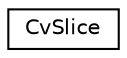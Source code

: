 digraph "Graphical Class Hierarchy"
{
 // LATEX_PDF_SIZE
  edge [fontname="Helvetica",fontsize="10",labelfontname="Helvetica",labelfontsize="10"];
  node [fontname="Helvetica",fontsize="10",shape=record];
  rankdir="LR";
  Node0 [label="CvSlice",height=0.2,width=0.4,color="black", fillcolor="white", style="filled",URL="$struct_cv_slice.html",tooltip=" "];
}

